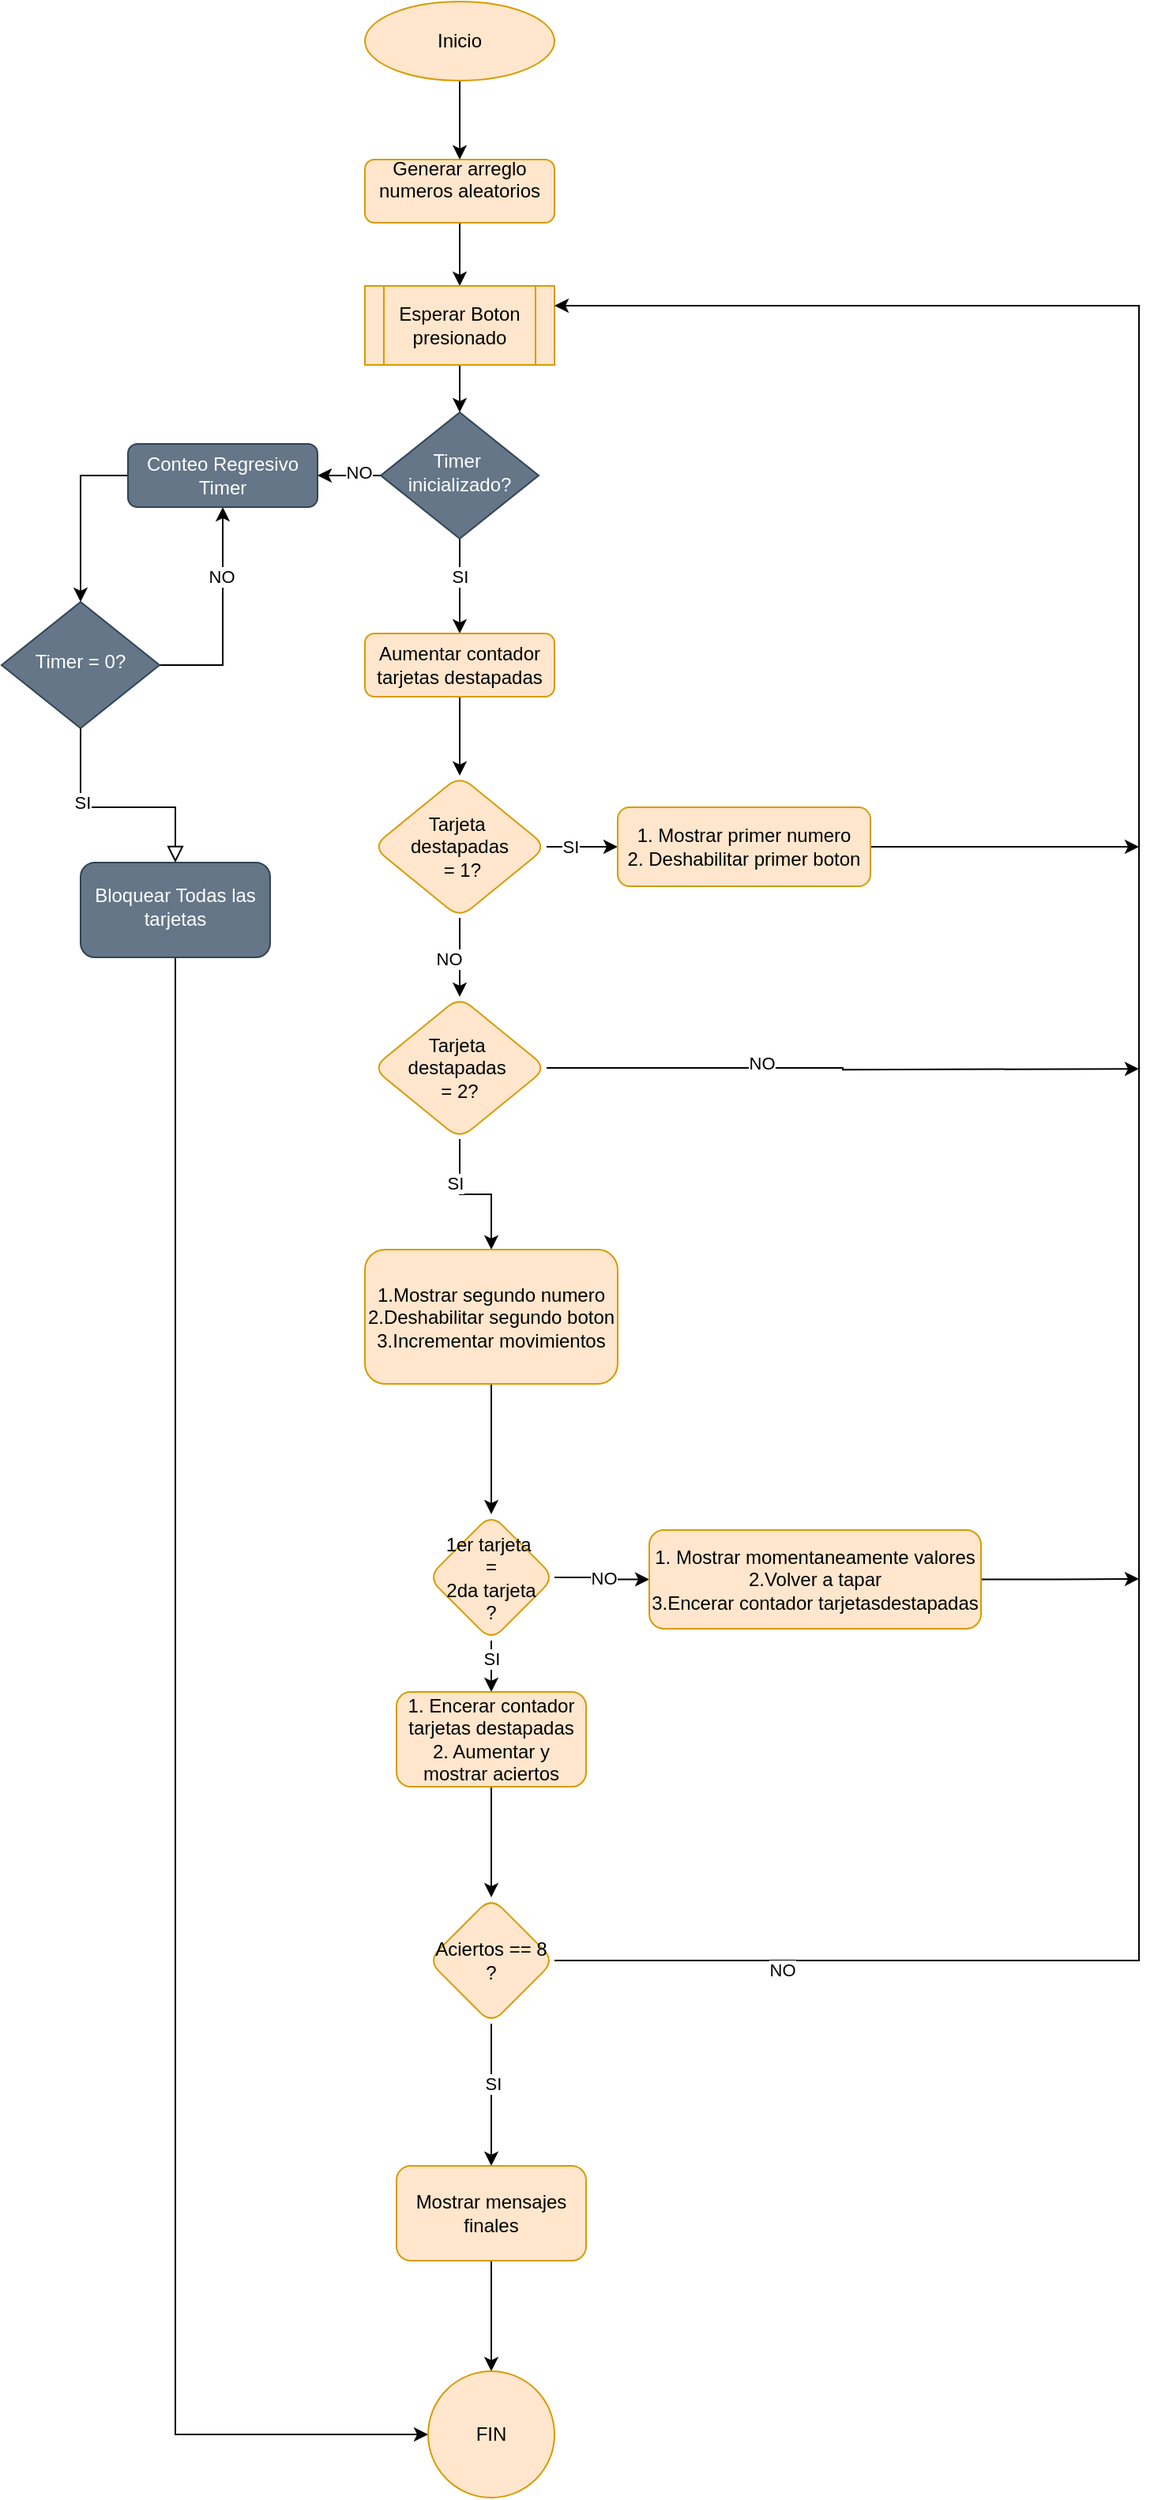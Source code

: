 <mxfile version="24.8.1">
  <diagram id="C5RBs43oDa-KdzZeNtuy" name="Page-1">
    <mxGraphModel dx="1307" dy="1523" grid="1" gridSize="10" guides="1" tooltips="1" connect="1" arrows="1" fold="1" page="1" pageScale="1" pageWidth="827" pageHeight="1169" math="0" shadow="0">
      <root>
        <mxCell id="WIyWlLk6GJQsqaUBKTNV-0" />
        <mxCell id="WIyWlLk6GJQsqaUBKTNV-1" parent="WIyWlLk6GJQsqaUBKTNV-0" />
        <mxCell id="nyL9Rv-5-Ofma45vszDz-28" style="edgeStyle=orthogonalEdgeStyle;rounded=0;orthogonalLoop=1;jettySize=auto;html=1;exitX=0.5;exitY=1;exitDx=0;exitDy=0;" edge="1" parent="WIyWlLk6GJQsqaUBKTNV-1" source="WIyWlLk6GJQsqaUBKTNV-3" target="nyL9Rv-5-Ofma45vszDz-3">
          <mxGeometry relative="1" as="geometry" />
        </mxCell>
        <mxCell id="WIyWlLk6GJQsqaUBKTNV-3" value="&lt;div&gt;Generar arreglo numeros aleatorios&lt;/div&gt;&lt;div&gt;&lt;br&gt;&lt;/div&gt;" style="rounded=1;whiteSpace=wrap;html=1;fontSize=12;glass=0;strokeWidth=1;shadow=0;fillColor=#ffe6cc;strokeColor=#d79b00;" parent="WIyWlLk6GJQsqaUBKTNV-1" vertex="1">
          <mxGeometry x="310" y="110" width="120" height="40" as="geometry" />
        </mxCell>
        <mxCell id="WIyWlLk6GJQsqaUBKTNV-4" value="SI" style="rounded=0;html=1;jettySize=auto;orthogonalLoop=1;fontSize=11;endArrow=block;endFill=0;endSize=8;strokeWidth=1;shadow=0;labelBackgroundColor=none;edgeStyle=orthogonalEdgeStyle;" parent="WIyWlLk6GJQsqaUBKTNV-1" source="WIyWlLk6GJQsqaUBKTNV-11" edge="1">
          <mxGeometry y="20" relative="1" as="geometry">
            <mxPoint as="offset" />
            <mxPoint x="350" y="360" as="sourcePoint" />
            <mxPoint x="350" y="429" as="targetPoint" />
            <Array as="points">
              <mxPoint x="370" y="429" />
            </Array>
          </mxGeometry>
        </mxCell>
        <mxCell id="nyL9Rv-5-Ofma45vszDz-36" style="edgeStyle=orthogonalEdgeStyle;rounded=0;orthogonalLoop=1;jettySize=auto;html=1;exitX=1;exitY=0.5;exitDx=0;exitDy=0;entryX=0.5;entryY=1;entryDx=0;entryDy=0;" edge="1" parent="WIyWlLk6GJQsqaUBKTNV-1" source="WIyWlLk6GJQsqaUBKTNV-6" target="WIyWlLk6GJQsqaUBKTNV-12">
          <mxGeometry relative="1" as="geometry" />
        </mxCell>
        <mxCell id="nyL9Rv-5-Ofma45vszDz-37" value="NO" style="edgeLabel;html=1;align=center;verticalAlign=middle;resizable=0;points=[];" vertex="1" connectable="0" parent="nyL9Rv-5-Ofma45vszDz-36">
          <mxGeometry x="0.356" y="1" relative="1" as="geometry">
            <mxPoint y="-1" as="offset" />
          </mxGeometry>
        </mxCell>
        <mxCell id="WIyWlLk6GJQsqaUBKTNV-6" value="Timer = 0?" style="rhombus;whiteSpace=wrap;html=1;shadow=0;fontFamily=Helvetica;fontSize=12;align=center;strokeWidth=1;spacing=6;spacingTop=-4;fillColor=#647687;fontColor=#ffffff;strokeColor=#314354;" parent="WIyWlLk6GJQsqaUBKTNV-1" vertex="1">
          <mxGeometry x="80" y="390" width="100" height="80" as="geometry" />
        </mxCell>
        <mxCell id="nyL9Rv-5-Ofma45vszDz-30" style="edgeStyle=orthogonalEdgeStyle;rounded=0;orthogonalLoop=1;jettySize=auto;html=1;exitX=0.5;exitY=1;exitDx=0;exitDy=0;" edge="1" parent="WIyWlLk6GJQsqaUBKTNV-1" source="WIyWlLk6GJQsqaUBKTNV-10" target="WIyWlLk6GJQsqaUBKTNV-11">
          <mxGeometry relative="1" as="geometry" />
        </mxCell>
        <mxCell id="nyL9Rv-5-Ofma45vszDz-32" value="SI" style="edgeLabel;html=1;align=center;verticalAlign=middle;resizable=0;points=[];" vertex="1" connectable="0" parent="nyL9Rv-5-Ofma45vszDz-30">
          <mxGeometry x="-0.2" relative="1" as="geometry">
            <mxPoint as="offset" />
          </mxGeometry>
        </mxCell>
        <mxCell id="nyL9Rv-5-Ofma45vszDz-31" style="edgeStyle=orthogonalEdgeStyle;rounded=0;orthogonalLoop=1;jettySize=auto;html=1;exitX=0;exitY=0.5;exitDx=0;exitDy=0;entryX=1;entryY=0.5;entryDx=0;entryDy=0;" edge="1" parent="WIyWlLk6GJQsqaUBKTNV-1" source="WIyWlLk6GJQsqaUBKTNV-10" target="WIyWlLk6GJQsqaUBKTNV-12">
          <mxGeometry relative="1" as="geometry" />
        </mxCell>
        <mxCell id="nyL9Rv-5-Ofma45vszDz-33" value="NO" style="edgeLabel;html=1;align=center;verticalAlign=middle;resizable=0;points=[];" vertex="1" connectable="0" parent="nyL9Rv-5-Ofma45vszDz-31">
          <mxGeometry x="-0.3" y="-2" relative="1" as="geometry">
            <mxPoint as="offset" />
          </mxGeometry>
        </mxCell>
        <mxCell id="WIyWlLk6GJQsqaUBKTNV-10" value="Timer&amp;nbsp;&lt;div&gt;inicializado?&lt;/div&gt;" style="rhombus;whiteSpace=wrap;html=1;shadow=0;fontFamily=Helvetica;fontSize=12;align=center;strokeWidth=1;spacing=6;spacingTop=-4;fillColor=#647687;strokeColor=#314354;fontColor=#ffffff;" parent="WIyWlLk6GJQsqaUBKTNV-1" vertex="1">
          <mxGeometry x="320" y="270" width="100" height="80" as="geometry" />
        </mxCell>
        <mxCell id="nyL9Rv-5-Ofma45vszDz-10" style="edgeStyle=orthogonalEdgeStyle;rounded=0;orthogonalLoop=1;jettySize=auto;html=1;exitX=0;exitY=0.5;exitDx=0;exitDy=0;" edge="1" parent="WIyWlLk6GJQsqaUBKTNV-1" source="WIyWlLk6GJQsqaUBKTNV-12" target="WIyWlLk6GJQsqaUBKTNV-6">
          <mxGeometry relative="1" as="geometry" />
        </mxCell>
        <mxCell id="WIyWlLk6GJQsqaUBKTNV-12" value="Conteo Regresivo Timer" style="rounded=1;whiteSpace=wrap;html=1;fontSize=12;glass=0;strokeWidth=1;shadow=0;fillColor=#647687;fontColor=#ffffff;strokeColor=#314354;" parent="WIyWlLk6GJQsqaUBKTNV-1" vertex="1">
          <mxGeometry x="160" y="290" width="120" height="40" as="geometry" />
        </mxCell>
        <mxCell id="nyL9Rv-5-Ofma45vszDz-9" style="edgeStyle=orthogonalEdgeStyle;rounded=0;orthogonalLoop=1;jettySize=auto;html=1;exitX=0.25;exitY=1;exitDx=0;exitDy=0;entryX=0.5;entryY=0;entryDx=0;entryDy=0;" edge="1" parent="WIyWlLk6GJQsqaUBKTNV-1" source="nyL9Rv-5-Ofma45vszDz-3" target="WIyWlLk6GJQsqaUBKTNV-10">
          <mxGeometry relative="1" as="geometry">
            <Array as="points">
              <mxPoint x="370" y="240" />
            </Array>
          </mxGeometry>
        </mxCell>
        <mxCell id="nyL9Rv-5-Ofma45vszDz-3" value="Esperar Boton presionado" style="shape=process;whiteSpace=wrap;html=1;backgroundOutline=1;fillColor=#ffe6cc;strokeColor=#d79b00;" vertex="1" parent="WIyWlLk6GJQsqaUBKTNV-1">
          <mxGeometry x="310" y="190" width="120" height="50" as="geometry" />
        </mxCell>
        <mxCell id="nyL9Rv-5-Ofma45vszDz-18" value="" style="edgeStyle=orthogonalEdgeStyle;rounded=0;orthogonalLoop=1;jettySize=auto;html=1;" edge="1" parent="WIyWlLk6GJQsqaUBKTNV-1" source="WIyWlLk6GJQsqaUBKTNV-11" target="nyL9Rv-5-Ofma45vszDz-17">
          <mxGeometry relative="1" as="geometry" />
        </mxCell>
        <mxCell id="nyL9Rv-5-Ofma45vszDz-66" style="edgeStyle=orthogonalEdgeStyle;rounded=0;orthogonalLoop=1;jettySize=auto;html=1;exitX=0.5;exitY=1;exitDx=0;exitDy=0;entryX=0;entryY=0.5;entryDx=0;entryDy=0;" edge="1" parent="WIyWlLk6GJQsqaUBKTNV-1" source="nyL9Rv-5-Ofma45vszDz-11" target="nyL9Rv-5-Ofma45vszDz-55">
          <mxGeometry relative="1" as="geometry" />
        </mxCell>
        <mxCell id="nyL9Rv-5-Ofma45vszDz-11" value="Bloquear Todas las tarjetas" style="rounded=1;whiteSpace=wrap;html=1;shadow=0;strokeWidth=1;spacing=6;spacingTop=-4;fillColor=#647687;fontColor=#ffffff;strokeColor=#314354;" vertex="1" parent="WIyWlLk6GJQsqaUBKTNV-1">
          <mxGeometry x="130" y="555" width="120" height="60" as="geometry" />
        </mxCell>
        <mxCell id="nyL9Rv-5-Ofma45vszDz-15" value="" style="rounded=0;html=1;jettySize=auto;orthogonalLoop=1;fontSize=11;endArrow=block;endFill=0;endSize=8;strokeWidth=1;shadow=0;labelBackgroundColor=none;edgeStyle=orthogonalEdgeStyle;exitX=0.5;exitY=1;exitDx=0;exitDy=0;entryX=0.5;entryY=0;entryDx=0;entryDy=0;" edge="1" parent="WIyWlLk6GJQsqaUBKTNV-1" source="WIyWlLk6GJQsqaUBKTNV-6" target="nyL9Rv-5-Ofma45vszDz-11">
          <mxGeometry x="-0.558" relative="1" as="geometry">
            <mxPoint as="offset" />
            <mxPoint x="200" y="500" as="sourcePoint" />
            <mxPoint x="270" y="530" as="targetPoint" />
            <Array as="points">
              <mxPoint x="190" y="520" />
              <mxPoint x="191" y="520" />
            </Array>
          </mxGeometry>
        </mxCell>
        <mxCell id="nyL9Rv-5-Ofma45vszDz-26" value="SI" style="edgeLabel;html=1;align=center;verticalAlign=middle;resizable=0;points=[];" vertex="1" connectable="0" parent="nyL9Rv-5-Ofma45vszDz-15">
          <mxGeometry x="-0.298" y="3" relative="1" as="geometry">
            <mxPoint as="offset" />
          </mxGeometry>
        </mxCell>
        <mxCell id="nyL9Rv-5-Ofma45vszDz-20" value="" style="edgeStyle=orthogonalEdgeStyle;rounded=0;orthogonalLoop=1;jettySize=auto;html=1;" edge="1" parent="WIyWlLk6GJQsqaUBKTNV-1" source="nyL9Rv-5-Ofma45vszDz-17" target="nyL9Rv-5-Ofma45vszDz-19">
          <mxGeometry relative="1" as="geometry" />
        </mxCell>
        <mxCell id="nyL9Rv-5-Ofma45vszDz-39" value="SI" style="edgeLabel;html=1;align=center;verticalAlign=middle;resizable=0;points=[];" vertex="1" connectable="0" parent="nyL9Rv-5-Ofma45vszDz-20">
          <mxGeometry x="0.515" y="-1" relative="1" as="geometry">
            <mxPoint x="-19" y="-1" as="offset" />
          </mxGeometry>
        </mxCell>
        <mxCell id="nyL9Rv-5-Ofma45vszDz-22" value="" style="edgeStyle=orthogonalEdgeStyle;rounded=0;orthogonalLoop=1;jettySize=auto;html=1;" edge="1" parent="WIyWlLk6GJQsqaUBKTNV-1" source="nyL9Rv-5-Ofma45vszDz-17" target="nyL9Rv-5-Ofma45vszDz-21">
          <mxGeometry relative="1" as="geometry" />
        </mxCell>
        <mxCell id="nyL9Rv-5-Ofma45vszDz-38" value="NO" style="edgeLabel;html=1;align=center;verticalAlign=middle;resizable=0;points=[];" vertex="1" connectable="0" parent="nyL9Rv-5-Ofma45vszDz-22">
          <mxGeometry x="0.018" y="-7" relative="1" as="geometry">
            <mxPoint as="offset" />
          </mxGeometry>
        </mxCell>
        <mxCell id="nyL9Rv-5-Ofma45vszDz-17" value="Tarjeta&amp;nbsp;&lt;div&gt;destapadas&lt;/div&gt;&lt;div&gt;&amp;nbsp;= 1?&lt;/div&gt;" style="rhombus;whiteSpace=wrap;html=1;rounded=1;glass=0;strokeWidth=1;shadow=0;fillColor=#ffe6cc;strokeColor=#d79b00;" vertex="1" parent="WIyWlLk6GJQsqaUBKTNV-1">
          <mxGeometry x="315" y="500" width="110" height="90" as="geometry" />
        </mxCell>
        <mxCell id="nyL9Rv-5-Ofma45vszDz-42" style="edgeStyle=orthogonalEdgeStyle;rounded=0;orthogonalLoop=1;jettySize=auto;html=1;exitX=1;exitY=0.5;exitDx=0;exitDy=0;" edge="1" parent="WIyWlLk6GJQsqaUBKTNV-1" source="nyL9Rv-5-Ofma45vszDz-19">
          <mxGeometry relative="1" as="geometry">
            <mxPoint x="800" y="545" as="targetPoint" />
          </mxGeometry>
        </mxCell>
        <mxCell id="nyL9Rv-5-Ofma45vszDz-19" value="1. Mostrar primer numero&lt;div&gt;2. Deshabilitar primer boton&lt;/div&gt;" style="rounded=1;whiteSpace=wrap;html=1;glass=0;strokeWidth=1;shadow=0;fillColor=#ffe6cc;strokeColor=#d79b00;" vertex="1" parent="WIyWlLk6GJQsqaUBKTNV-1">
          <mxGeometry x="470" y="520" width="160" height="50" as="geometry" />
        </mxCell>
        <mxCell id="nyL9Rv-5-Ofma45vszDz-40" style="edgeStyle=orthogonalEdgeStyle;rounded=0;orthogonalLoop=1;jettySize=auto;html=1;exitX=1;exitY=0.5;exitDx=0;exitDy=0;entryX=1;entryY=0.25;entryDx=0;entryDy=0;" edge="1" parent="WIyWlLk6GJQsqaUBKTNV-1" source="nyL9Rv-5-Ofma45vszDz-51" target="nyL9Rv-5-Ofma45vszDz-3">
          <mxGeometry relative="1" as="geometry">
            <Array as="points">
              <mxPoint x="800" y="1250" />
              <mxPoint x="800" y="202" />
            </Array>
          </mxGeometry>
        </mxCell>
        <mxCell id="nyL9Rv-5-Ofma45vszDz-58" value="NO" style="edgeLabel;html=1;align=center;verticalAlign=middle;resizable=0;points=[];" vertex="1" connectable="0" parent="nyL9Rv-5-Ofma45vszDz-40">
          <mxGeometry x="-0.839" y="-6" relative="1" as="geometry">
            <mxPoint as="offset" />
          </mxGeometry>
        </mxCell>
        <mxCell id="nyL9Rv-5-Ofma45vszDz-44" value="" style="edgeStyle=orthogonalEdgeStyle;rounded=0;orthogonalLoop=1;jettySize=auto;html=1;" edge="1" parent="WIyWlLk6GJQsqaUBKTNV-1" source="nyL9Rv-5-Ofma45vszDz-21" target="nyL9Rv-5-Ofma45vszDz-43">
          <mxGeometry relative="1" as="geometry" />
        </mxCell>
        <mxCell id="nyL9Rv-5-Ofma45vszDz-61" value="SI" style="edgeLabel;html=1;align=center;verticalAlign=middle;resizable=0;points=[];" vertex="1" connectable="0" parent="nyL9Rv-5-Ofma45vszDz-44">
          <mxGeometry x="-0.389" y="-3" relative="1" as="geometry">
            <mxPoint as="offset" />
          </mxGeometry>
        </mxCell>
        <mxCell id="nyL9Rv-5-Ofma45vszDz-62" style="edgeStyle=orthogonalEdgeStyle;rounded=0;orthogonalLoop=1;jettySize=auto;html=1;exitX=1;exitY=0.5;exitDx=0;exitDy=0;" edge="1" parent="WIyWlLk6GJQsqaUBKTNV-1" source="nyL9Rv-5-Ofma45vszDz-21">
          <mxGeometry relative="1" as="geometry">
            <mxPoint x="800" y="685.571" as="targetPoint" />
          </mxGeometry>
        </mxCell>
        <mxCell id="nyL9Rv-5-Ofma45vszDz-63" value="NO" style="edgeLabel;html=1;align=center;verticalAlign=middle;resizable=0;points=[];" vertex="1" connectable="0" parent="nyL9Rv-5-Ofma45vszDz-62">
          <mxGeometry x="-0.277" y="3" relative="1" as="geometry">
            <mxPoint as="offset" />
          </mxGeometry>
        </mxCell>
        <mxCell id="nyL9Rv-5-Ofma45vszDz-21" value="Tarjeta&amp;nbsp;&lt;div&gt;destapadas&amp;nbsp;&lt;/div&gt;&lt;div&gt;= 2?&lt;/div&gt;" style="rhombus;whiteSpace=wrap;html=1;rounded=1;glass=0;strokeWidth=1;shadow=0;fillColor=#ffe6cc;strokeColor=#d79b00;" vertex="1" parent="WIyWlLk6GJQsqaUBKTNV-1">
          <mxGeometry x="315" y="640" width="110" height="90" as="geometry" />
        </mxCell>
        <mxCell id="nyL9Rv-5-Ofma45vszDz-27" style="edgeStyle=orthogonalEdgeStyle;rounded=0;orthogonalLoop=1;jettySize=auto;html=1;exitX=0.5;exitY=1;exitDx=0;exitDy=0;" edge="1" parent="WIyWlLk6GJQsqaUBKTNV-1" source="nyL9Rv-5-Ofma45vszDz-23">
          <mxGeometry relative="1" as="geometry">
            <mxPoint x="370" y="110" as="targetPoint" />
          </mxGeometry>
        </mxCell>
        <mxCell id="nyL9Rv-5-Ofma45vszDz-23" value="Inicio" style="ellipse;whiteSpace=wrap;html=1;fillColor=#ffe6cc;strokeColor=#d79b00;" vertex="1" parent="WIyWlLk6GJQsqaUBKTNV-1">
          <mxGeometry x="310" y="10" width="120" height="50" as="geometry" />
        </mxCell>
        <mxCell id="WIyWlLk6GJQsqaUBKTNV-11" value="Aumentar contador tarjetas destapadas" style="rounded=1;whiteSpace=wrap;html=1;fontSize=12;glass=0;strokeWidth=1;shadow=0;fillColor=#ffe6cc;strokeColor=#d79b00;" parent="WIyWlLk6GJQsqaUBKTNV-1" vertex="1">
          <mxGeometry x="310" y="410" width="120" height="40" as="geometry" />
        </mxCell>
        <mxCell id="nyL9Rv-5-Ofma45vszDz-46" value="" style="edgeStyle=orthogonalEdgeStyle;rounded=0;orthogonalLoop=1;jettySize=auto;html=1;" edge="1" parent="WIyWlLk6GJQsqaUBKTNV-1" source="nyL9Rv-5-Ofma45vszDz-43" target="nyL9Rv-5-Ofma45vszDz-45">
          <mxGeometry relative="1" as="geometry" />
        </mxCell>
        <mxCell id="nyL9Rv-5-Ofma45vszDz-43" value="1.Mostrar segundo numero&lt;div&gt;2.Deshabilitar segundo boton&lt;/div&gt;&lt;div&gt;3.Incrementar movimientos&lt;/div&gt;" style="whiteSpace=wrap;html=1;fillColor=#ffe6cc;strokeColor=#d79b00;rounded=1;glass=0;strokeWidth=1;shadow=0;" vertex="1" parent="WIyWlLk6GJQsqaUBKTNV-1">
          <mxGeometry x="310" y="800" width="160" height="85" as="geometry" />
        </mxCell>
        <mxCell id="nyL9Rv-5-Ofma45vszDz-48" value="" style="edgeStyle=orthogonalEdgeStyle;rounded=0;orthogonalLoop=1;jettySize=auto;html=1;" edge="1" parent="WIyWlLk6GJQsqaUBKTNV-1" source="nyL9Rv-5-Ofma45vszDz-45" target="nyL9Rv-5-Ofma45vszDz-47">
          <mxGeometry relative="1" as="geometry" />
        </mxCell>
        <mxCell id="nyL9Rv-5-Ofma45vszDz-64" value="NO" style="edgeLabel;html=1;align=center;verticalAlign=middle;resizable=0;points=[];" vertex="1" connectable="0" parent="nyL9Rv-5-Ofma45vszDz-48">
          <mxGeometry x="-0.018" y="1" relative="1" as="geometry">
            <mxPoint as="offset" />
          </mxGeometry>
        </mxCell>
        <mxCell id="nyL9Rv-5-Ofma45vszDz-50" value="" style="edgeStyle=orthogonalEdgeStyle;rounded=0;orthogonalLoop=1;jettySize=auto;html=1;" edge="1" parent="WIyWlLk6GJQsqaUBKTNV-1" source="nyL9Rv-5-Ofma45vszDz-45" target="nyL9Rv-5-Ofma45vszDz-49">
          <mxGeometry relative="1" as="geometry" />
        </mxCell>
        <mxCell id="nyL9Rv-5-Ofma45vszDz-65" value="SI" style="edgeLabel;html=1;align=center;verticalAlign=middle;resizable=0;points=[];" vertex="1" connectable="0" parent="nyL9Rv-5-Ofma45vszDz-50">
          <mxGeometry x="-0.521" relative="1" as="geometry">
            <mxPoint as="offset" />
          </mxGeometry>
        </mxCell>
        <mxCell id="nyL9Rv-5-Ofma45vszDz-45" value="1er tarjeta&amp;nbsp;&lt;div&gt;=&lt;/div&gt;&lt;div&gt;2da tarjeta&lt;/div&gt;&lt;div&gt;?&lt;/div&gt;" style="rhombus;whiteSpace=wrap;html=1;fillColor=#ffe6cc;strokeColor=#d79b00;rounded=1;glass=0;strokeWidth=1;shadow=0;" vertex="1" parent="WIyWlLk6GJQsqaUBKTNV-1">
          <mxGeometry x="350" y="967.5" width="80" height="80" as="geometry" />
        </mxCell>
        <mxCell id="nyL9Rv-5-Ofma45vszDz-59" style="edgeStyle=orthogonalEdgeStyle;rounded=0;orthogonalLoop=1;jettySize=auto;html=1;exitX=1;exitY=0.5;exitDx=0;exitDy=0;" edge="1" parent="WIyWlLk6GJQsqaUBKTNV-1" source="nyL9Rv-5-Ofma45vszDz-47">
          <mxGeometry relative="1" as="geometry">
            <mxPoint x="800" y="1008.429" as="targetPoint" />
          </mxGeometry>
        </mxCell>
        <mxCell id="nyL9Rv-5-Ofma45vszDz-47" value="1. Mostrar momentaneamente valores&lt;div&gt;2.Volver a tapar&lt;/div&gt;&lt;div&gt;3.Encerar contador tarjetasdestapadas&lt;/div&gt;" style="whiteSpace=wrap;html=1;fillColor=#ffe6cc;strokeColor=#d79b00;rounded=1;glass=0;strokeWidth=1;shadow=0;" vertex="1" parent="WIyWlLk6GJQsqaUBKTNV-1">
          <mxGeometry x="490" y="977.5" width="210" height="62.5" as="geometry" />
        </mxCell>
        <mxCell id="nyL9Rv-5-Ofma45vszDz-52" value="" style="edgeStyle=orthogonalEdgeStyle;rounded=0;orthogonalLoop=1;jettySize=auto;html=1;" edge="1" parent="WIyWlLk6GJQsqaUBKTNV-1" source="nyL9Rv-5-Ofma45vszDz-49" target="nyL9Rv-5-Ofma45vszDz-51">
          <mxGeometry relative="1" as="geometry" />
        </mxCell>
        <mxCell id="nyL9Rv-5-Ofma45vszDz-49" value="1. Encerar contador tarjetas destapadas&lt;div&gt;2. Aumentar y mostrar aciertos&lt;/div&gt;" style="whiteSpace=wrap;html=1;fillColor=#ffe6cc;strokeColor=#d79b00;rounded=1;glass=0;strokeWidth=1;shadow=0;" vertex="1" parent="WIyWlLk6GJQsqaUBKTNV-1">
          <mxGeometry x="330" y="1080" width="120" height="60" as="geometry" />
        </mxCell>
        <mxCell id="nyL9Rv-5-Ofma45vszDz-54" value="" style="edgeStyle=orthogonalEdgeStyle;rounded=0;orthogonalLoop=1;jettySize=auto;html=1;" edge="1" parent="WIyWlLk6GJQsqaUBKTNV-1" source="nyL9Rv-5-Ofma45vszDz-51" target="nyL9Rv-5-Ofma45vszDz-53">
          <mxGeometry relative="1" as="geometry" />
        </mxCell>
        <mxCell id="nyL9Rv-5-Ofma45vszDz-57" value="SI" style="edgeLabel;html=1;align=center;verticalAlign=middle;resizable=0;points=[];" vertex="1" connectable="0" parent="nyL9Rv-5-Ofma45vszDz-54">
          <mxGeometry x="-0.17" y="1" relative="1" as="geometry">
            <mxPoint as="offset" />
          </mxGeometry>
        </mxCell>
        <mxCell id="nyL9Rv-5-Ofma45vszDz-51" value="Aciertos == 8 ?" style="rhombus;whiteSpace=wrap;html=1;fillColor=#ffe6cc;strokeColor=#d79b00;rounded=1;glass=0;strokeWidth=1;shadow=0;" vertex="1" parent="WIyWlLk6GJQsqaUBKTNV-1">
          <mxGeometry x="350" y="1210" width="80" height="80" as="geometry" />
        </mxCell>
        <mxCell id="nyL9Rv-5-Ofma45vszDz-56" value="" style="edgeStyle=orthogonalEdgeStyle;rounded=0;orthogonalLoop=1;jettySize=auto;html=1;" edge="1" parent="WIyWlLk6GJQsqaUBKTNV-1" source="nyL9Rv-5-Ofma45vszDz-53" target="nyL9Rv-5-Ofma45vszDz-55">
          <mxGeometry relative="1" as="geometry" />
        </mxCell>
        <mxCell id="nyL9Rv-5-Ofma45vszDz-53" value="Mostrar mensajes finales" style="whiteSpace=wrap;html=1;fillColor=#ffe6cc;strokeColor=#d79b00;rounded=1;glass=0;strokeWidth=1;shadow=0;" vertex="1" parent="WIyWlLk6GJQsqaUBKTNV-1">
          <mxGeometry x="330" y="1380" width="120" height="60" as="geometry" />
        </mxCell>
        <mxCell id="nyL9Rv-5-Ofma45vszDz-55" value="FIN" style="ellipse;whiteSpace=wrap;html=1;fillColor=#ffe6cc;strokeColor=#d79b00;rounded=1;glass=0;strokeWidth=1;shadow=0;" vertex="1" parent="WIyWlLk6GJQsqaUBKTNV-1">
          <mxGeometry x="350" y="1510" width="80" height="80" as="geometry" />
        </mxCell>
      </root>
    </mxGraphModel>
  </diagram>
</mxfile>
